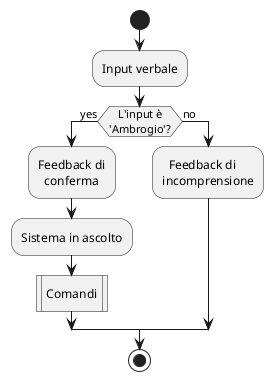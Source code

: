 @startuml
'Requisito 2.1 Riconoscimento della keyword
skinparam ConditionEndStyle hline

start
:Input verbale;
if (   L'input è \n'Ambrogio'?) then (yes)
:Feedback di\n  conferma;
:Sistema in ascolto;
:Comandi|
else (no)
:  Feedback di\nincomprensione;
Endif
stop
@enduml